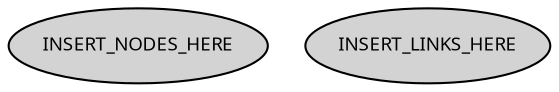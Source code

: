 digraph DependencyDiagramTemplate
{
  ranksep=0.5;

  node [style="filled" fontname="verdana" fontsize="9.0"];

<INSERT_NODES_HERE>
<INSERT_LINKS_HERE>
}